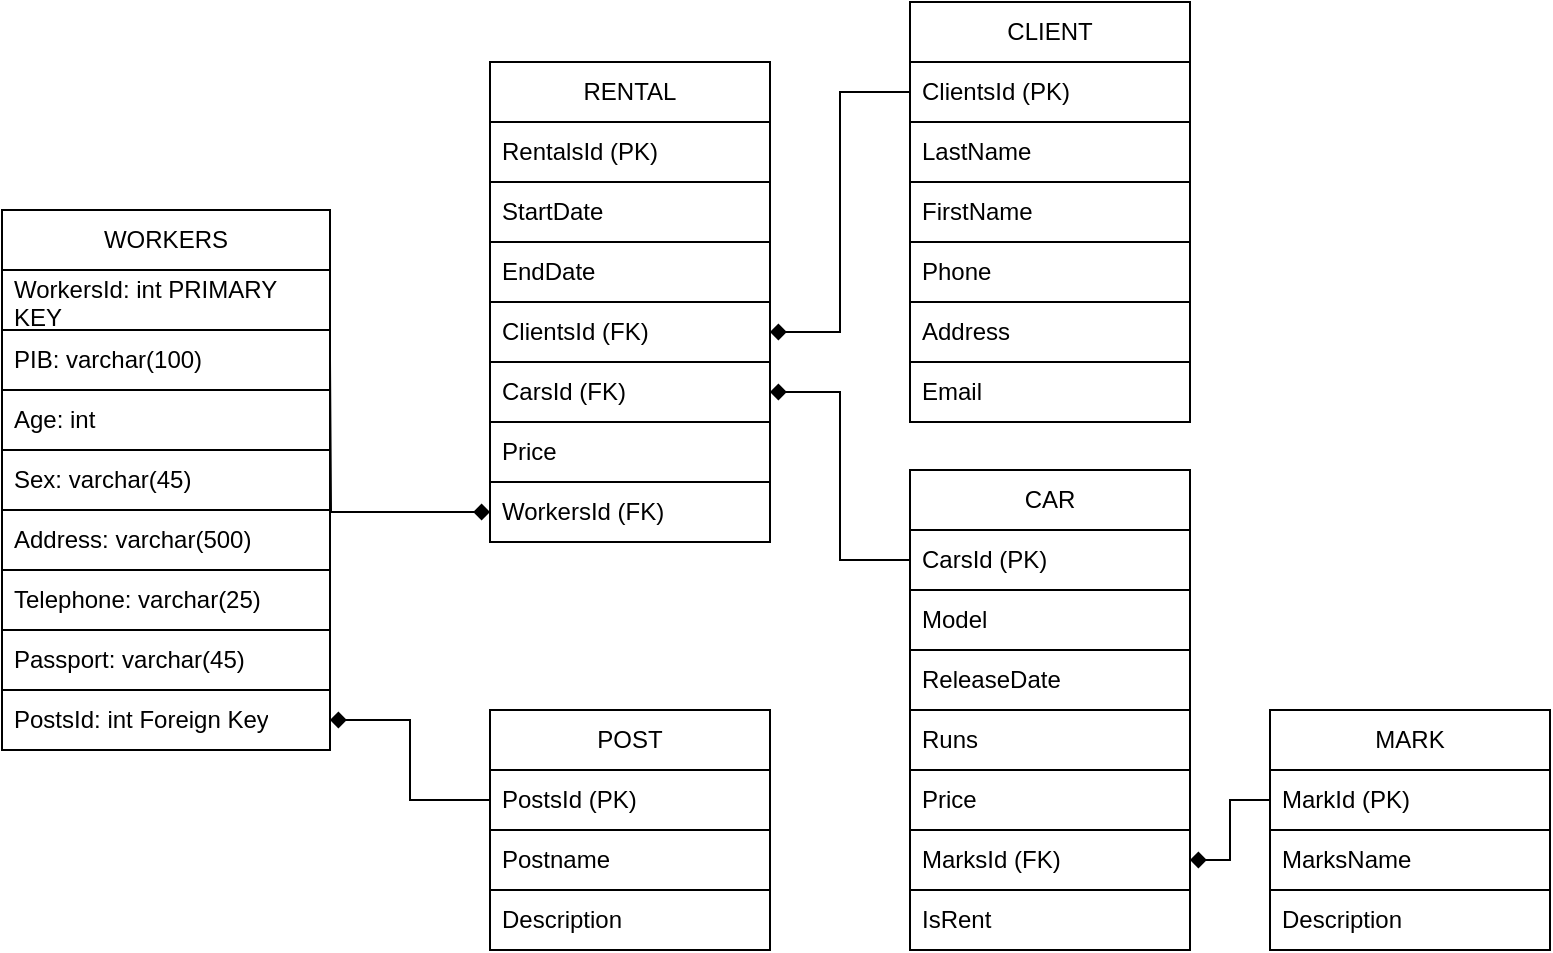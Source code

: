<mxfile version="24.4.13" type="github">
  <diagram name="Page-1" id="ZCxUZjCs2w_mGWg6BgIN">
    <mxGraphModel dx="535" dy="796" grid="0" gridSize="10" guides="1" tooltips="1" connect="1" arrows="1" fold="1" page="1" pageScale="1" pageWidth="850" pageHeight="1100" math="0" shadow="0">
      <root>
        <mxCell id="0" />
        <mxCell id="1" parent="0" />
        <mxCell id="amekkk6pPUMmhFTjZdbN-1" value="&lt;div&gt;WORKERS&lt;/div&gt;" style="swimlane;fontStyle=0;childLayout=stackLayout;horizontal=1;startSize=30;horizontalStack=0;resizeParent=1;resizeParentMax=0;resizeLast=0;collapsible=1;marginBottom=0;whiteSpace=wrap;html=1;" vertex="1" parent="1">
          <mxGeometry x="26" y="253" width="164" height="270" as="geometry" />
        </mxCell>
        <mxCell id="amekkk6pPUMmhFTjZdbN-46" value="&lt;div&gt;WorkersId: int PRIMARY KEY&lt;br&gt;&lt;/div&gt;" style="text;strokeColor=default;fillColor=none;align=left;verticalAlign=middle;spacingLeft=4;spacingRight=4;overflow=hidden;points=[[0,0.5],[1,0.5]];portConstraint=eastwest;rotatable=0;whiteSpace=wrap;html=1;" vertex="1" parent="amekkk6pPUMmhFTjZdbN-1">
          <mxGeometry y="30" width="164" height="30" as="geometry" />
        </mxCell>
        <mxCell id="amekkk6pPUMmhFTjZdbN-3" value="PIB: varchar(100)" style="text;strokeColor=default;fillColor=none;align=left;verticalAlign=middle;spacingLeft=4;spacingRight=4;overflow=hidden;points=[[0,0.5],[1,0.5]];portConstraint=eastwest;rotatable=0;whiteSpace=wrap;html=1;" vertex="1" parent="amekkk6pPUMmhFTjZdbN-1">
          <mxGeometry y="60" width="164" height="30" as="geometry" />
        </mxCell>
        <mxCell id="amekkk6pPUMmhFTjZdbN-4" value="&lt;div&gt;Age: int&lt;br&gt;&lt;/div&gt;" style="text;strokeColor=default;fillColor=none;align=left;verticalAlign=middle;spacingLeft=4;spacingRight=4;overflow=hidden;points=[[0,0.5],[1,0.5]];portConstraint=eastwest;rotatable=0;whiteSpace=wrap;html=1;" vertex="1" parent="amekkk6pPUMmhFTjZdbN-1">
          <mxGeometry y="90" width="164" height="30" as="geometry" />
        </mxCell>
        <mxCell id="amekkk6pPUMmhFTjZdbN-5" value="Sex: varchar(45) " style="text;strokeColor=default;fillColor=none;align=left;verticalAlign=middle;spacingLeft=4;spacingRight=4;overflow=hidden;points=[[0,0.5],[1,0.5]];portConstraint=eastwest;rotatable=0;whiteSpace=wrap;html=1;" vertex="1" parent="amekkk6pPUMmhFTjZdbN-1">
          <mxGeometry y="120" width="164" height="30" as="geometry" />
        </mxCell>
        <mxCell id="amekkk6pPUMmhFTjZdbN-6" value="&lt;div&gt;Address: varchar(500)&lt;br&gt;&lt;/div&gt;" style="text;strokeColor=default;fillColor=none;align=left;verticalAlign=middle;spacingLeft=4;spacingRight=4;overflow=hidden;points=[[0,0.5],[1,0.5]];portConstraint=eastwest;rotatable=0;whiteSpace=wrap;html=1;" vertex="1" parent="amekkk6pPUMmhFTjZdbN-1">
          <mxGeometry y="150" width="164" height="30" as="geometry" />
        </mxCell>
        <mxCell id="amekkk6pPUMmhFTjZdbN-7" value="Telephone: varchar(25)" style="text;strokeColor=default;fillColor=none;align=left;verticalAlign=middle;spacingLeft=4;spacingRight=4;overflow=hidden;points=[[0,0.5],[1,0.5]];portConstraint=eastwest;rotatable=0;whiteSpace=wrap;html=1;" vertex="1" parent="amekkk6pPUMmhFTjZdbN-1">
          <mxGeometry y="180" width="164" height="30" as="geometry" />
        </mxCell>
        <mxCell id="amekkk6pPUMmhFTjZdbN-8" value="Passport: varchar(45)" style="text;strokeColor=default;fillColor=none;align=left;verticalAlign=middle;spacingLeft=4;spacingRight=4;overflow=hidden;points=[[0,0.5],[1,0.5]];portConstraint=eastwest;rotatable=0;whiteSpace=wrap;html=1;" vertex="1" parent="amekkk6pPUMmhFTjZdbN-1">
          <mxGeometry y="210" width="164" height="30" as="geometry" />
        </mxCell>
        <mxCell id="amekkk6pPUMmhFTjZdbN-9" value="PostsId: int Foreign Key" style="text;strokeColor=default;fillColor=none;align=left;verticalAlign=middle;spacingLeft=4;spacingRight=4;overflow=hidden;points=[[0,0.5],[1,0.5]];portConstraint=eastwest;rotatable=0;whiteSpace=wrap;html=1;" vertex="1" parent="amekkk6pPUMmhFTjZdbN-1">
          <mxGeometry y="240" width="164" height="30" as="geometry" />
        </mxCell>
        <mxCell id="amekkk6pPUMmhFTjZdbN-10" value="POST" style="swimlane;fontStyle=0;childLayout=stackLayout;horizontal=1;startSize=30;horizontalStack=0;resizeParent=1;resizeParentMax=0;resizeLast=0;collapsible=1;marginBottom=0;whiteSpace=wrap;html=1;" vertex="1" parent="1">
          <mxGeometry x="270" y="503" width="140" height="120" as="geometry" />
        </mxCell>
        <mxCell id="amekkk6pPUMmhFTjZdbN-11" value="PostsId (PK)" style="text;strokeColor=default;fillColor=none;align=left;verticalAlign=middle;spacingLeft=4;spacingRight=4;overflow=hidden;points=[[0,0.5],[1,0.5]];portConstraint=eastwest;rotatable=0;whiteSpace=wrap;html=1;" vertex="1" parent="amekkk6pPUMmhFTjZdbN-10">
          <mxGeometry y="30" width="140" height="30" as="geometry" />
        </mxCell>
        <mxCell id="amekkk6pPUMmhFTjZdbN-12" value="Postname" style="text;strokeColor=default;fillColor=none;align=left;verticalAlign=middle;spacingLeft=4;spacingRight=4;overflow=hidden;points=[[0,0.5],[1,0.5]];portConstraint=eastwest;rotatable=0;whiteSpace=wrap;html=1;" vertex="1" parent="amekkk6pPUMmhFTjZdbN-10">
          <mxGeometry y="60" width="140" height="30" as="geometry" />
        </mxCell>
        <mxCell id="amekkk6pPUMmhFTjZdbN-13" value="Description" style="text;strokeColor=default;fillColor=none;align=left;verticalAlign=middle;spacingLeft=4;spacingRight=4;overflow=hidden;points=[[0,0.5],[1,0.5]];portConstraint=eastwest;rotatable=0;whiteSpace=wrap;html=1;" vertex="1" parent="amekkk6pPUMmhFTjZdbN-10">
          <mxGeometry y="90" width="140" height="30" as="geometry" />
        </mxCell>
        <mxCell id="amekkk6pPUMmhFTjZdbN-14" style="edgeStyle=orthogonalEdgeStyle;rounded=0;orthogonalLoop=1;jettySize=auto;html=1;entryX=1;entryY=0.5;entryDx=0;entryDy=0;endArrow=diamond;endFill=1;exitX=0;exitY=0.5;exitDx=0;exitDy=0;" edge="1" parent="1" source="amekkk6pPUMmhFTjZdbN-11" target="amekkk6pPUMmhFTjZdbN-9">
          <mxGeometry relative="1" as="geometry" />
        </mxCell>
        <mxCell id="amekkk6pPUMmhFTjZdbN-15" value="RENTAL" style="swimlane;fontStyle=0;childLayout=stackLayout;horizontal=1;startSize=30;horizontalStack=0;resizeParent=1;resizeParentMax=0;resizeLast=0;collapsible=1;marginBottom=0;whiteSpace=wrap;html=1;" vertex="1" parent="1">
          <mxGeometry x="270" y="179" width="140" height="240" as="geometry" />
        </mxCell>
        <mxCell id="amekkk6pPUMmhFTjZdbN-16" value="RentalsId (PK)" style="text;strokeColor=default;fillColor=none;align=left;verticalAlign=middle;spacingLeft=4;spacingRight=4;overflow=hidden;points=[[0,0.5],[1,0.5]];portConstraint=eastwest;rotatable=0;whiteSpace=wrap;html=1;" vertex="1" parent="amekkk6pPUMmhFTjZdbN-15">
          <mxGeometry y="30" width="140" height="30" as="geometry" />
        </mxCell>
        <mxCell id="amekkk6pPUMmhFTjZdbN-17" value="StartDate" style="text;strokeColor=default;fillColor=none;align=left;verticalAlign=middle;spacingLeft=4;spacingRight=4;overflow=hidden;points=[[0,0.5],[1,0.5]];portConstraint=eastwest;rotatable=0;whiteSpace=wrap;html=1;" vertex="1" parent="amekkk6pPUMmhFTjZdbN-15">
          <mxGeometry y="60" width="140" height="30" as="geometry" />
        </mxCell>
        <mxCell id="amekkk6pPUMmhFTjZdbN-18" value="EndDate" style="text;strokeColor=default;fillColor=none;align=left;verticalAlign=middle;spacingLeft=4;spacingRight=4;overflow=hidden;points=[[0,0.5],[1,0.5]];portConstraint=eastwest;rotatable=0;whiteSpace=wrap;html=1;" vertex="1" parent="amekkk6pPUMmhFTjZdbN-15">
          <mxGeometry y="90" width="140" height="30" as="geometry" />
        </mxCell>
        <mxCell id="amekkk6pPUMmhFTjZdbN-19" value="&lt;div&gt;ClientsId (FK)&lt;br&gt;&lt;/div&gt;" style="text;strokeColor=default;fillColor=none;align=left;verticalAlign=middle;spacingLeft=4;spacingRight=4;overflow=hidden;points=[[0,0.5],[1,0.5]];portConstraint=eastwest;rotatable=0;whiteSpace=wrap;html=1;" vertex="1" parent="amekkk6pPUMmhFTjZdbN-15">
          <mxGeometry y="120" width="140" height="30" as="geometry" />
        </mxCell>
        <mxCell id="amekkk6pPUMmhFTjZdbN-20" value="CarsId (FK)" style="text;strokeColor=default;fillColor=none;align=left;verticalAlign=middle;spacingLeft=4;spacingRight=4;overflow=hidden;points=[[0,0.5],[1,0.5]];portConstraint=eastwest;rotatable=0;whiteSpace=wrap;html=1;" vertex="1" parent="amekkk6pPUMmhFTjZdbN-15">
          <mxGeometry y="150" width="140" height="30" as="geometry" />
        </mxCell>
        <mxCell id="amekkk6pPUMmhFTjZdbN-21" value="Price" style="text;strokeColor=default;fillColor=none;align=left;verticalAlign=middle;spacingLeft=4;spacingRight=4;overflow=hidden;points=[[0,0.5],[1,0.5]];portConstraint=eastwest;rotatable=0;whiteSpace=wrap;html=1;" vertex="1" parent="amekkk6pPUMmhFTjZdbN-15">
          <mxGeometry y="180" width="140" height="30" as="geometry" />
        </mxCell>
        <mxCell id="amekkk6pPUMmhFTjZdbN-22" value="WorkersId (FK)" style="text;strokeColor=default;fillColor=none;align=left;verticalAlign=middle;spacingLeft=4;spacingRight=4;overflow=hidden;points=[[0,0.5],[1,0.5]];portConstraint=eastwest;rotatable=0;whiteSpace=wrap;html=1;" vertex="1" parent="amekkk6pPUMmhFTjZdbN-15">
          <mxGeometry y="210" width="140" height="30" as="geometry" />
        </mxCell>
        <mxCell id="amekkk6pPUMmhFTjZdbN-23" style="edgeStyle=orthogonalEdgeStyle;rounded=0;orthogonalLoop=1;jettySize=auto;html=1;entryX=0;entryY=0.5;entryDx=0;entryDy=0;endArrow=diamond;endFill=1;" edge="1" parent="1" target="amekkk6pPUMmhFTjZdbN-22">
          <mxGeometry relative="1" as="geometry">
            <mxPoint x="190" y="328.0" as="sourcePoint" />
          </mxGeometry>
        </mxCell>
        <mxCell id="amekkk6pPUMmhFTjZdbN-24" value="CAR" style="swimlane;fontStyle=0;childLayout=stackLayout;horizontal=1;startSize=30;horizontalStack=0;resizeParent=1;resizeParentMax=0;resizeLast=0;collapsible=1;marginBottom=0;whiteSpace=wrap;html=1;" vertex="1" parent="1">
          <mxGeometry x="480" y="383" width="140" height="240" as="geometry" />
        </mxCell>
        <mxCell id="amekkk6pPUMmhFTjZdbN-25" value="CarsId (PK)" style="text;strokeColor=default;fillColor=none;align=left;verticalAlign=middle;spacingLeft=4;spacingRight=4;overflow=hidden;points=[[0,0.5],[1,0.5]];portConstraint=eastwest;rotatable=0;whiteSpace=wrap;html=1;" vertex="1" parent="amekkk6pPUMmhFTjZdbN-24">
          <mxGeometry y="30" width="140" height="30" as="geometry" />
        </mxCell>
        <mxCell id="amekkk6pPUMmhFTjZdbN-26" value="Model" style="text;strokeColor=default;fillColor=none;align=left;verticalAlign=middle;spacingLeft=4;spacingRight=4;overflow=hidden;points=[[0,0.5],[1,0.5]];portConstraint=eastwest;rotatable=0;whiteSpace=wrap;html=1;" vertex="1" parent="amekkk6pPUMmhFTjZdbN-24">
          <mxGeometry y="60" width="140" height="30" as="geometry" />
        </mxCell>
        <mxCell id="amekkk6pPUMmhFTjZdbN-27" value="ReleaseDate" style="text;strokeColor=default;fillColor=none;align=left;verticalAlign=middle;spacingLeft=4;spacingRight=4;overflow=hidden;points=[[0,0.5],[1,0.5]];portConstraint=eastwest;rotatable=0;whiteSpace=wrap;html=1;" vertex="1" parent="amekkk6pPUMmhFTjZdbN-24">
          <mxGeometry y="90" width="140" height="30" as="geometry" />
        </mxCell>
        <mxCell id="amekkk6pPUMmhFTjZdbN-28" value="Runs" style="text;strokeColor=default;fillColor=none;align=left;verticalAlign=middle;spacingLeft=4;spacingRight=4;overflow=hidden;points=[[0,0.5],[1,0.5]];portConstraint=eastwest;rotatable=0;whiteSpace=wrap;html=1;" vertex="1" parent="amekkk6pPUMmhFTjZdbN-24">
          <mxGeometry y="120" width="140" height="30" as="geometry" />
        </mxCell>
        <mxCell id="amekkk6pPUMmhFTjZdbN-29" value="Price" style="text;strokeColor=default;fillColor=none;align=left;verticalAlign=middle;spacingLeft=4;spacingRight=4;overflow=hidden;points=[[0,0.5],[1,0.5]];portConstraint=eastwest;rotatable=0;whiteSpace=wrap;html=1;" vertex="1" parent="amekkk6pPUMmhFTjZdbN-24">
          <mxGeometry y="150" width="140" height="30" as="geometry" />
        </mxCell>
        <mxCell id="amekkk6pPUMmhFTjZdbN-30" value="MarksId (FK)" style="text;strokeColor=default;fillColor=none;align=left;verticalAlign=middle;spacingLeft=4;spacingRight=4;overflow=hidden;points=[[0,0.5],[1,0.5]];portConstraint=eastwest;rotatable=0;whiteSpace=wrap;html=1;" vertex="1" parent="amekkk6pPUMmhFTjZdbN-24">
          <mxGeometry y="180" width="140" height="30" as="geometry" />
        </mxCell>
        <mxCell id="amekkk6pPUMmhFTjZdbN-31" value="IsRent" style="text;strokeColor=default;fillColor=none;align=left;verticalAlign=middle;spacingLeft=4;spacingRight=4;overflow=hidden;points=[[0,0.5],[1,0.5]];portConstraint=eastwest;rotatable=0;whiteSpace=wrap;html=1;" vertex="1" parent="amekkk6pPUMmhFTjZdbN-24">
          <mxGeometry y="210" width="140" height="30" as="geometry" />
        </mxCell>
        <mxCell id="amekkk6pPUMmhFTjZdbN-32" value="CLIENT" style="swimlane;fontStyle=0;childLayout=stackLayout;horizontal=1;startSize=30;horizontalStack=0;resizeParent=1;resizeParentMax=0;resizeLast=0;collapsible=1;marginBottom=0;whiteSpace=wrap;html=1;" vertex="1" parent="1">
          <mxGeometry x="480" y="149" width="140" height="210" as="geometry" />
        </mxCell>
        <mxCell id="amekkk6pPUMmhFTjZdbN-33" value="ClientsId (PK)" style="text;strokeColor=default;fillColor=none;align=left;verticalAlign=middle;spacingLeft=4;spacingRight=4;overflow=hidden;points=[[0,0.5],[1,0.5]];portConstraint=eastwest;rotatable=0;whiteSpace=wrap;html=1;" vertex="1" parent="amekkk6pPUMmhFTjZdbN-32">
          <mxGeometry y="30" width="140" height="30" as="geometry" />
        </mxCell>
        <mxCell id="amekkk6pPUMmhFTjZdbN-34" value="LastName" style="text;strokeColor=default;fillColor=none;align=left;verticalAlign=middle;spacingLeft=4;spacingRight=4;overflow=hidden;points=[[0,0.5],[1,0.5]];portConstraint=eastwest;rotatable=0;whiteSpace=wrap;html=1;" vertex="1" parent="amekkk6pPUMmhFTjZdbN-32">
          <mxGeometry y="60" width="140" height="30" as="geometry" />
        </mxCell>
        <mxCell id="amekkk6pPUMmhFTjZdbN-35" value="FirstName" style="text;strokeColor=default;fillColor=none;align=left;verticalAlign=middle;spacingLeft=4;spacingRight=4;overflow=hidden;points=[[0,0.5],[1,0.5]];portConstraint=eastwest;rotatable=0;whiteSpace=wrap;html=1;" vertex="1" parent="amekkk6pPUMmhFTjZdbN-32">
          <mxGeometry y="90" width="140" height="30" as="geometry" />
        </mxCell>
        <mxCell id="amekkk6pPUMmhFTjZdbN-36" value="Phone" style="text;strokeColor=default;fillColor=none;align=left;verticalAlign=middle;spacingLeft=4;spacingRight=4;overflow=hidden;points=[[0,0.5],[1,0.5]];portConstraint=eastwest;rotatable=0;whiteSpace=wrap;html=1;" vertex="1" parent="amekkk6pPUMmhFTjZdbN-32">
          <mxGeometry y="120" width="140" height="30" as="geometry" />
        </mxCell>
        <mxCell id="amekkk6pPUMmhFTjZdbN-37" value="Address" style="text;strokeColor=default;fillColor=none;align=left;verticalAlign=middle;spacingLeft=4;spacingRight=4;overflow=hidden;points=[[0,0.5],[1,0.5]];portConstraint=eastwest;rotatable=0;whiteSpace=wrap;html=1;" vertex="1" parent="amekkk6pPUMmhFTjZdbN-32">
          <mxGeometry y="150" width="140" height="30" as="geometry" />
        </mxCell>
        <mxCell id="amekkk6pPUMmhFTjZdbN-38" value="Email" style="text;strokeColor=default;fillColor=none;align=left;verticalAlign=middle;spacingLeft=4;spacingRight=4;overflow=hidden;points=[[0,0.5],[1,0.5]];portConstraint=eastwest;rotatable=0;whiteSpace=wrap;html=1;" vertex="1" parent="amekkk6pPUMmhFTjZdbN-32">
          <mxGeometry y="180" width="140" height="30" as="geometry" />
        </mxCell>
        <mxCell id="amekkk6pPUMmhFTjZdbN-39" style="edgeStyle=orthogonalEdgeStyle;rounded=0;orthogonalLoop=1;jettySize=auto;html=1;entryX=1;entryY=0.5;entryDx=0;entryDy=0;endArrow=diamond;endFill=1;" edge="1" parent="1" source="amekkk6pPUMmhFTjZdbN-33" target="amekkk6pPUMmhFTjZdbN-19">
          <mxGeometry relative="1" as="geometry" />
        </mxCell>
        <mxCell id="amekkk6pPUMmhFTjZdbN-40" style="edgeStyle=orthogonalEdgeStyle;rounded=0;orthogonalLoop=1;jettySize=auto;html=1;entryX=1;entryY=0.5;entryDx=0;entryDy=0;endArrow=diamond;endFill=1;" edge="1" parent="1" source="amekkk6pPUMmhFTjZdbN-25" target="amekkk6pPUMmhFTjZdbN-20">
          <mxGeometry relative="1" as="geometry" />
        </mxCell>
        <mxCell id="amekkk6pPUMmhFTjZdbN-41" value="MARK" style="swimlane;fontStyle=0;childLayout=stackLayout;horizontal=1;startSize=30;horizontalStack=0;resizeParent=1;resizeParentMax=0;resizeLast=0;collapsible=1;marginBottom=0;whiteSpace=wrap;html=1;" vertex="1" parent="1">
          <mxGeometry x="660" y="503" width="140" height="120" as="geometry" />
        </mxCell>
        <mxCell id="amekkk6pPUMmhFTjZdbN-42" value="&lt;div&gt;MarkId (PK)&lt;/div&gt;" style="text;strokeColor=default;fillColor=none;align=left;verticalAlign=middle;spacingLeft=4;spacingRight=4;overflow=hidden;points=[[0,0.5],[1,0.5]];portConstraint=eastwest;rotatable=0;whiteSpace=wrap;html=1;" vertex="1" parent="amekkk6pPUMmhFTjZdbN-41">
          <mxGeometry y="30" width="140" height="30" as="geometry" />
        </mxCell>
        <mxCell id="amekkk6pPUMmhFTjZdbN-43" value="MarksName" style="text;strokeColor=default;fillColor=none;align=left;verticalAlign=middle;spacingLeft=4;spacingRight=4;overflow=hidden;points=[[0,0.5],[1,0.5]];portConstraint=eastwest;rotatable=0;whiteSpace=wrap;html=1;" vertex="1" parent="amekkk6pPUMmhFTjZdbN-41">
          <mxGeometry y="60" width="140" height="30" as="geometry" />
        </mxCell>
        <mxCell id="amekkk6pPUMmhFTjZdbN-44" value="Description" style="text;strokeColor=default;fillColor=none;align=left;verticalAlign=middle;spacingLeft=4;spacingRight=4;overflow=hidden;points=[[0,0.5],[1,0.5]];portConstraint=eastwest;rotatable=0;whiteSpace=wrap;html=1;" vertex="1" parent="amekkk6pPUMmhFTjZdbN-41">
          <mxGeometry y="90" width="140" height="30" as="geometry" />
        </mxCell>
        <mxCell id="amekkk6pPUMmhFTjZdbN-45" style="edgeStyle=orthogonalEdgeStyle;rounded=0;orthogonalLoop=1;jettySize=auto;html=1;entryX=1;entryY=0.5;entryDx=0;entryDy=0;endArrow=diamond;endFill=1;" edge="1" parent="1" source="amekkk6pPUMmhFTjZdbN-42" target="amekkk6pPUMmhFTjZdbN-30">
          <mxGeometry relative="1" as="geometry" />
        </mxCell>
      </root>
    </mxGraphModel>
  </diagram>
</mxfile>
